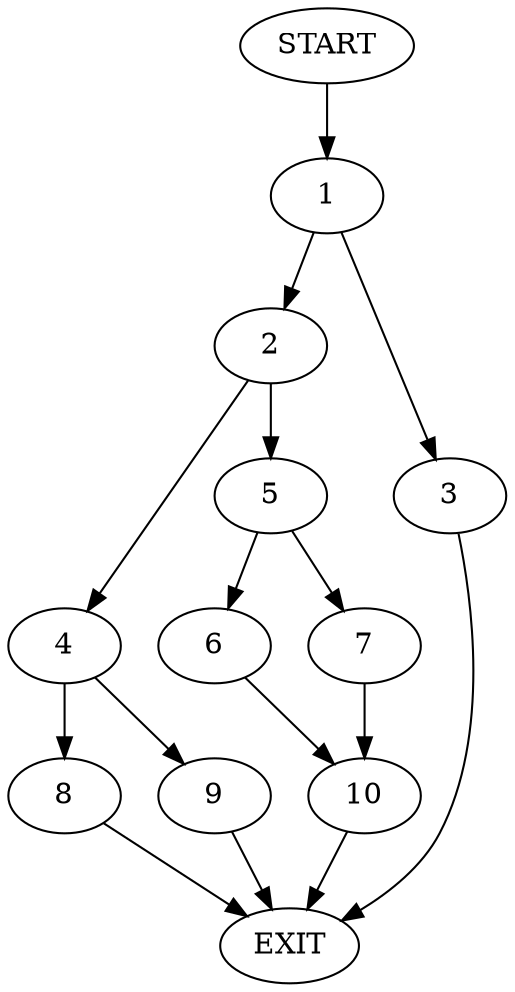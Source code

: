 digraph {
0 [label="START"]
11 [label="EXIT"]
0 -> 1
1 -> 2
1 -> 3
3 -> 11
2 -> 4
2 -> 5
5 -> 6
5 -> 7
4 -> 8
4 -> 9
9 -> 11
8 -> 11
6 -> 10
7 -> 10
10 -> 11
}
